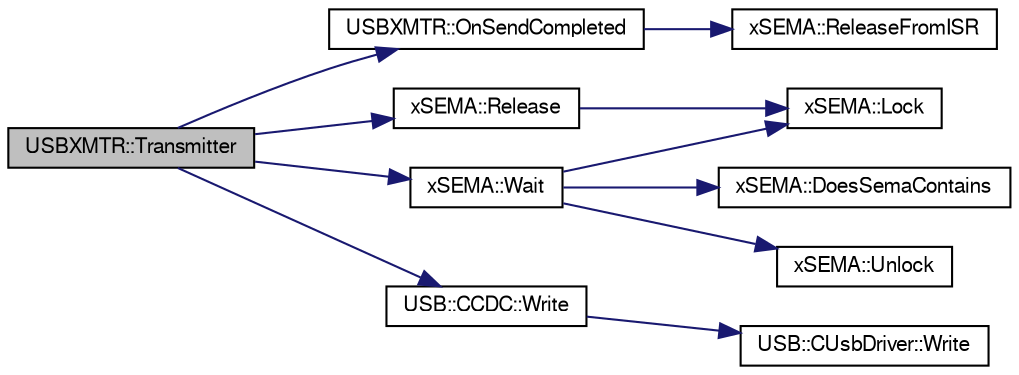 digraph G
{
  bgcolor="transparent";
  edge [fontname="FreeSans",fontsize=10,labelfontname="FreeSans",labelfontsize=10];
  node [fontname="FreeSans",fontsize=10,shape=record];
  rankdir=LR;
  Node1 [label="USBXMTR::Transmitter",height=0.2,width=0.4,color="black", fillcolor="grey75", style="filled" fontcolor="black"];
  Node1 -> Node2 [color="midnightblue",fontsize=10,style="solid",fontname="FreeSans"];
  Node2 [label="USBXMTR::OnSendCompleted",height=0.2,width=0.4,color="black",URL="$class_u_s_b_x_m_t_r.html#0f021ea11f20d04321548526f2313291"];
  Node2 -> Node3 [color="midnightblue",fontsize=10,style="solid",fontname="FreeSans"];
  Node3 [label="xSEMA::ReleaseFromISR",height=0.2,width=0.4,color="black",URL="$classx_s_e_m_a.html#138c0f59a8444912bb8d1c083bad64ed"];
  Node1 -> Node4 [color="midnightblue",fontsize=10,style="solid",fontname="FreeSans"];
  Node4 [label="xSEMA::Release",height=0.2,width=0.4,color="black",URL="$classx_s_e_m_a.html#21e114e5918da00fc1d5ce9b285f5e2b"];
  Node4 -> Node5 [color="midnightblue",fontsize=10,style="solid",fontname="FreeSans"];
  Node5 [label="xSEMA::Lock",height=0.2,width=0.4,color="black",URL="$classx_s_e_m_a.html#f672373f4e74bc17689036721587a6f1"];
  Node1 -> Node6 [color="midnightblue",fontsize=10,style="solid",fontname="FreeSans"];
  Node6 [label="xSEMA::Wait",height=0.2,width=0.4,color="black",URL="$classx_s_e_m_a.html#d398bc33f1c28f28c33ce1796b0e4ca7"];
  Node6 -> Node7 [color="midnightblue",fontsize=10,style="solid",fontname="FreeSans"];
  Node7 [label="xSEMA::DoesSemaContains",height=0.2,width=0.4,color="black",URL="$classx_s_e_m_a.html#b04acaa143ecfad200784197b075a8a8"];
  Node6 -> Node5 [color="midnightblue",fontsize=10,style="solid",fontname="FreeSans"];
  Node6 -> Node8 [color="midnightblue",fontsize=10,style="solid",fontname="FreeSans"];
  Node8 [label="xSEMA::Unlock",height=0.2,width=0.4,color="black",URL="$classx_s_e_m_a.html#b2457b1a08f5ef2bc40524d0e2c306bc"];
  Node1 -> Node9 [color="midnightblue",fontsize=10,style="solid",fontname="FreeSans"];
  Node9 [label="USB::CCDC::Write",height=0.2,width=0.4,color="black",URL="$class_u_s_b_1_1_c_c_d_c.html#b4eea6b6c94feef3eca0d989b05c6739",tooltip="Sends data through the Data IN endpoint."];
  Node9 -> Node10 [color="midnightblue",fontsize=10,style="solid",fontname="FreeSans"];
  Node10 [label="USB::CUsbDriver::Write",height=0.2,width=0.4,color="black",URL="$class_u_s_b_1_1_c_usb_driver.html#4e5d4071c6c408307960ddd082ee7936",tooltip="Sends data through an USB endpoint."];
}
